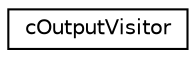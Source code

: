 digraph G
{
  edge [fontname="Helvetica",fontsize="10",labelfontname="Helvetica",labelfontsize="10"];
  node [fontname="Helvetica",fontsize="10",shape=record];
  rankdir="LR";
  Node1 [label="cOutputVisitor",height=0.2,width=0.4,color="black", fillcolor="white", style="filled",URL="$classcOutputVisitor.html"];
}
